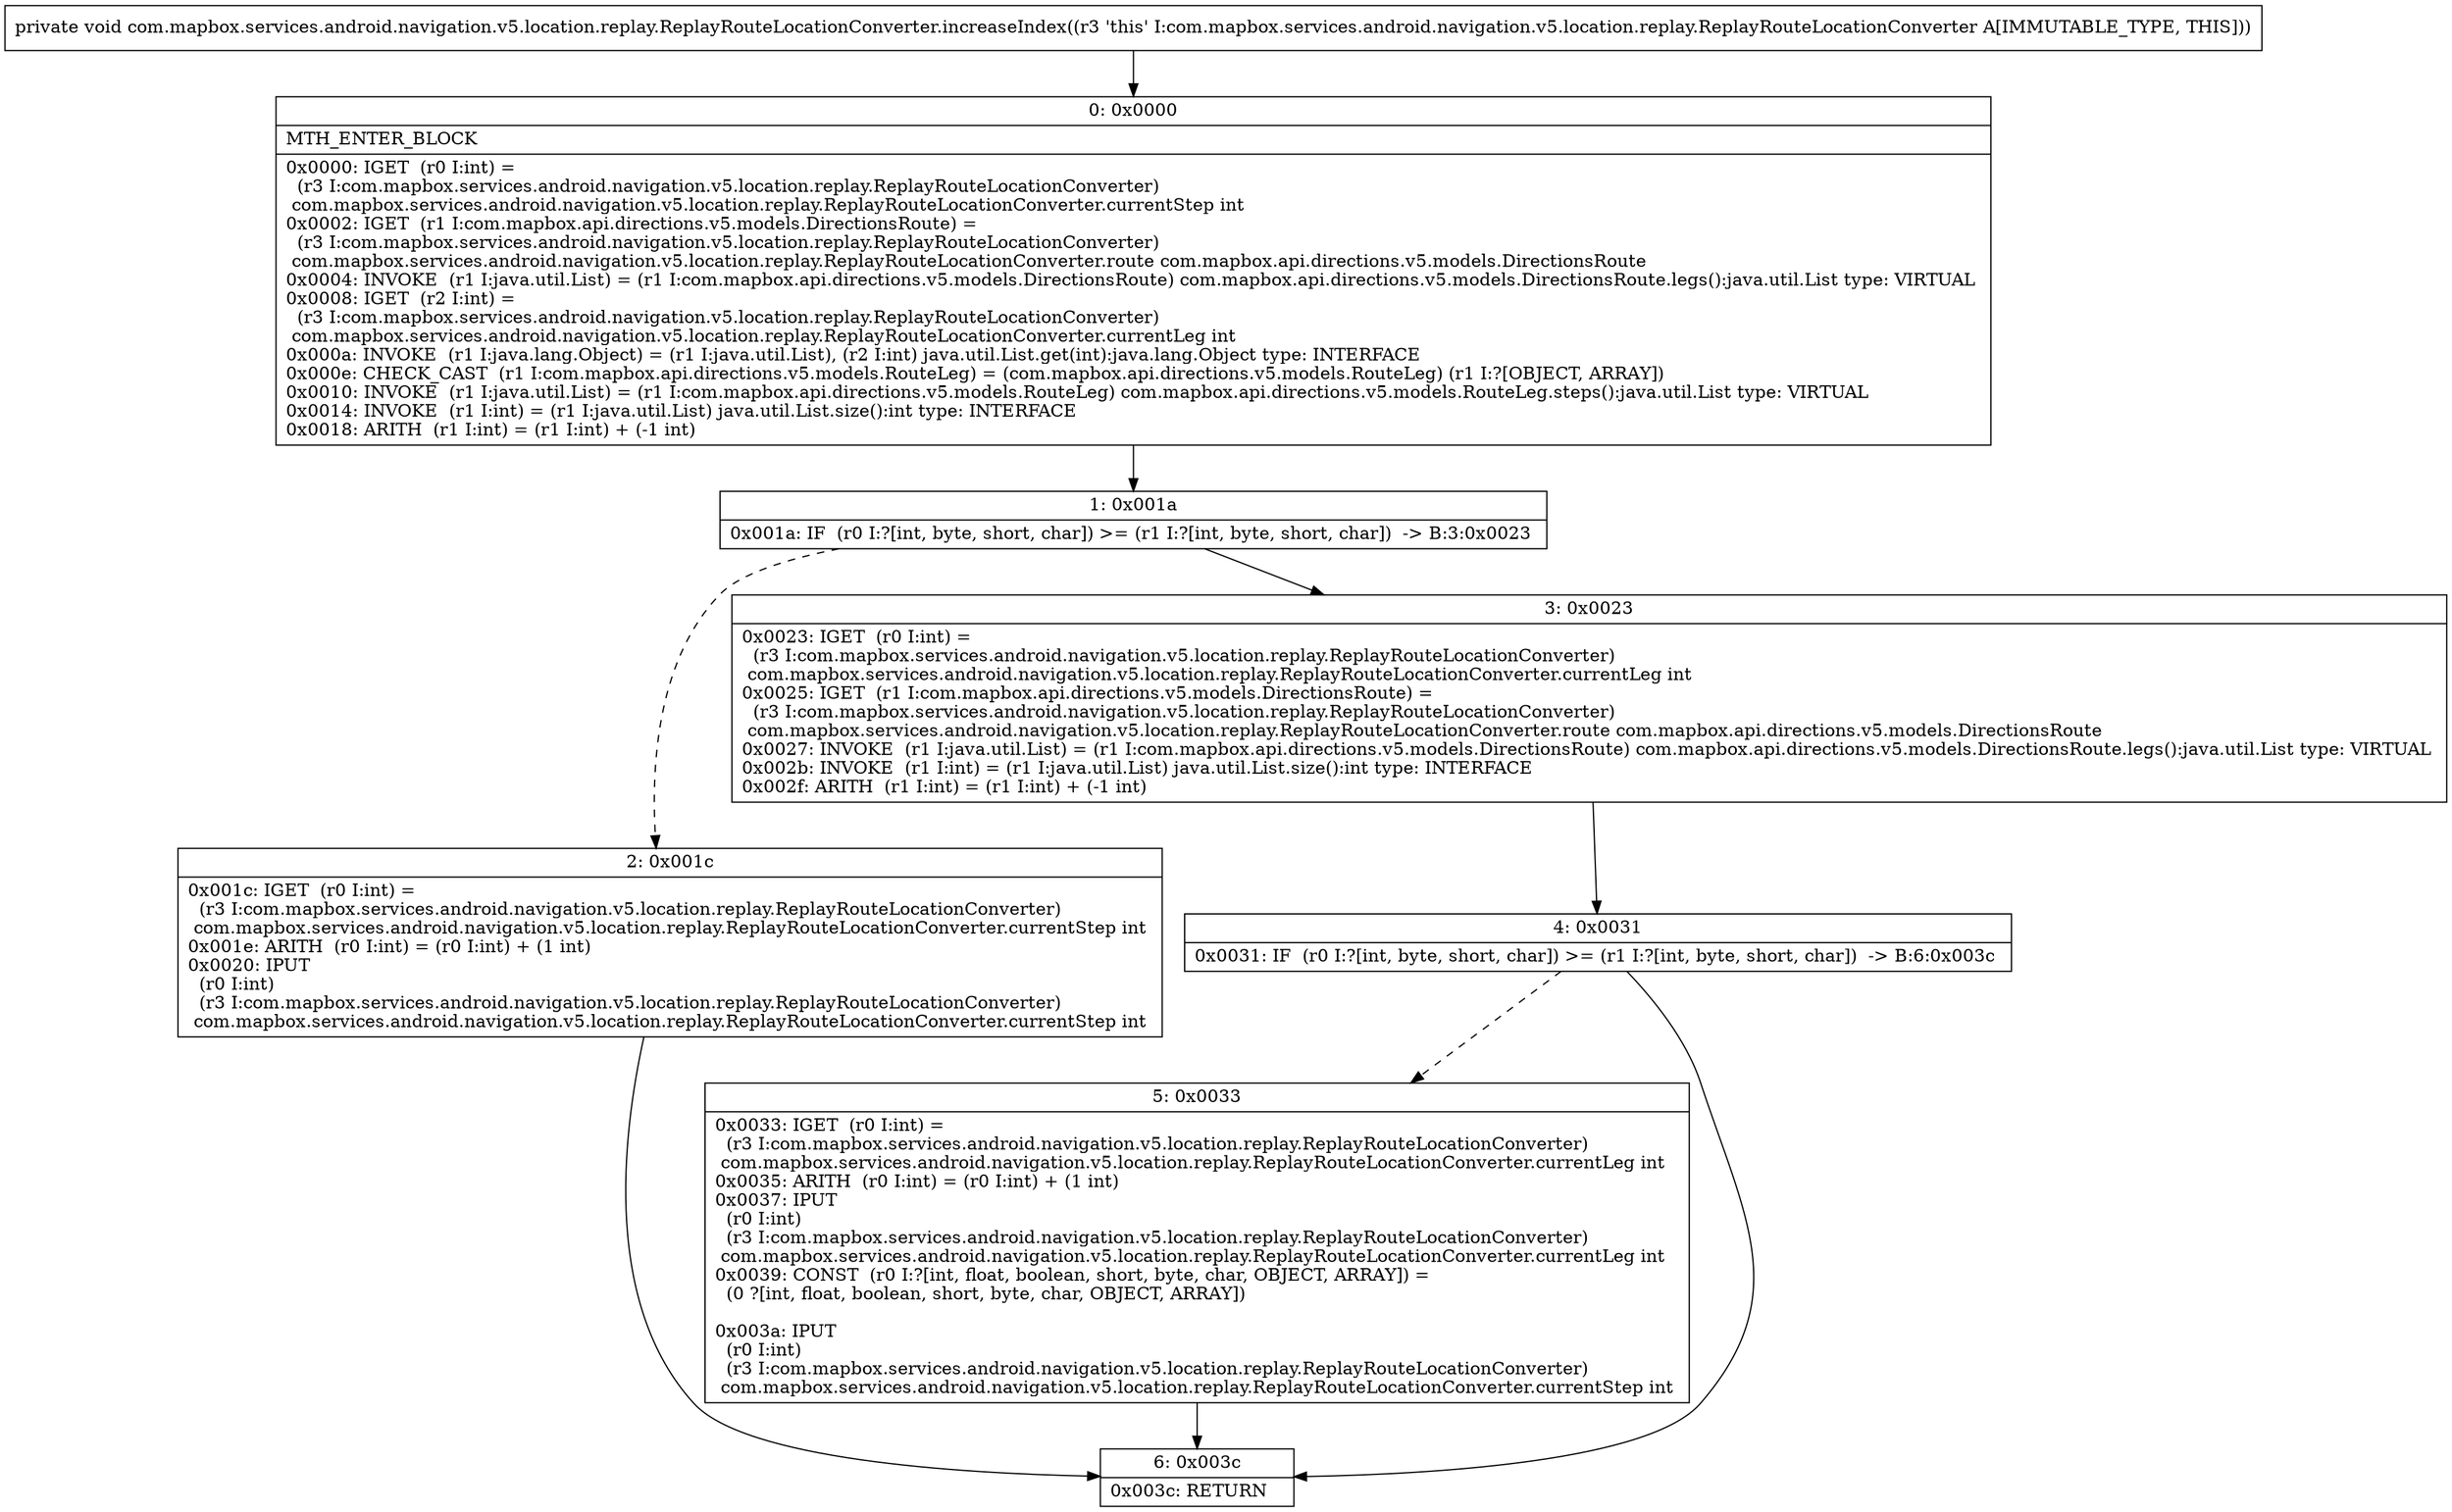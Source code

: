 digraph "CFG forcom.mapbox.services.android.navigation.v5.location.replay.ReplayRouteLocationConverter.increaseIndex()V" {
Node_0 [shape=record,label="{0\:\ 0x0000|MTH_ENTER_BLOCK\l|0x0000: IGET  (r0 I:int) = \l  (r3 I:com.mapbox.services.android.navigation.v5.location.replay.ReplayRouteLocationConverter)\l com.mapbox.services.android.navigation.v5.location.replay.ReplayRouteLocationConverter.currentStep int \l0x0002: IGET  (r1 I:com.mapbox.api.directions.v5.models.DirectionsRoute) = \l  (r3 I:com.mapbox.services.android.navigation.v5.location.replay.ReplayRouteLocationConverter)\l com.mapbox.services.android.navigation.v5.location.replay.ReplayRouteLocationConverter.route com.mapbox.api.directions.v5.models.DirectionsRoute \l0x0004: INVOKE  (r1 I:java.util.List) = (r1 I:com.mapbox.api.directions.v5.models.DirectionsRoute) com.mapbox.api.directions.v5.models.DirectionsRoute.legs():java.util.List type: VIRTUAL \l0x0008: IGET  (r2 I:int) = \l  (r3 I:com.mapbox.services.android.navigation.v5.location.replay.ReplayRouteLocationConverter)\l com.mapbox.services.android.navigation.v5.location.replay.ReplayRouteLocationConverter.currentLeg int \l0x000a: INVOKE  (r1 I:java.lang.Object) = (r1 I:java.util.List), (r2 I:int) java.util.List.get(int):java.lang.Object type: INTERFACE \l0x000e: CHECK_CAST  (r1 I:com.mapbox.api.directions.v5.models.RouteLeg) = (com.mapbox.api.directions.v5.models.RouteLeg) (r1 I:?[OBJECT, ARRAY]) \l0x0010: INVOKE  (r1 I:java.util.List) = (r1 I:com.mapbox.api.directions.v5.models.RouteLeg) com.mapbox.api.directions.v5.models.RouteLeg.steps():java.util.List type: VIRTUAL \l0x0014: INVOKE  (r1 I:int) = (r1 I:java.util.List) java.util.List.size():int type: INTERFACE \l0x0018: ARITH  (r1 I:int) = (r1 I:int) + (\-1 int) \l}"];
Node_1 [shape=record,label="{1\:\ 0x001a|0x001a: IF  (r0 I:?[int, byte, short, char]) \>= (r1 I:?[int, byte, short, char])  \-\> B:3:0x0023 \l}"];
Node_2 [shape=record,label="{2\:\ 0x001c|0x001c: IGET  (r0 I:int) = \l  (r3 I:com.mapbox.services.android.navigation.v5.location.replay.ReplayRouteLocationConverter)\l com.mapbox.services.android.navigation.v5.location.replay.ReplayRouteLocationConverter.currentStep int \l0x001e: ARITH  (r0 I:int) = (r0 I:int) + (1 int) \l0x0020: IPUT  \l  (r0 I:int)\l  (r3 I:com.mapbox.services.android.navigation.v5.location.replay.ReplayRouteLocationConverter)\l com.mapbox.services.android.navigation.v5.location.replay.ReplayRouteLocationConverter.currentStep int \l}"];
Node_3 [shape=record,label="{3\:\ 0x0023|0x0023: IGET  (r0 I:int) = \l  (r3 I:com.mapbox.services.android.navigation.v5.location.replay.ReplayRouteLocationConverter)\l com.mapbox.services.android.navigation.v5.location.replay.ReplayRouteLocationConverter.currentLeg int \l0x0025: IGET  (r1 I:com.mapbox.api.directions.v5.models.DirectionsRoute) = \l  (r3 I:com.mapbox.services.android.navigation.v5.location.replay.ReplayRouteLocationConverter)\l com.mapbox.services.android.navigation.v5.location.replay.ReplayRouteLocationConverter.route com.mapbox.api.directions.v5.models.DirectionsRoute \l0x0027: INVOKE  (r1 I:java.util.List) = (r1 I:com.mapbox.api.directions.v5.models.DirectionsRoute) com.mapbox.api.directions.v5.models.DirectionsRoute.legs():java.util.List type: VIRTUAL \l0x002b: INVOKE  (r1 I:int) = (r1 I:java.util.List) java.util.List.size():int type: INTERFACE \l0x002f: ARITH  (r1 I:int) = (r1 I:int) + (\-1 int) \l}"];
Node_4 [shape=record,label="{4\:\ 0x0031|0x0031: IF  (r0 I:?[int, byte, short, char]) \>= (r1 I:?[int, byte, short, char])  \-\> B:6:0x003c \l}"];
Node_5 [shape=record,label="{5\:\ 0x0033|0x0033: IGET  (r0 I:int) = \l  (r3 I:com.mapbox.services.android.navigation.v5.location.replay.ReplayRouteLocationConverter)\l com.mapbox.services.android.navigation.v5.location.replay.ReplayRouteLocationConverter.currentLeg int \l0x0035: ARITH  (r0 I:int) = (r0 I:int) + (1 int) \l0x0037: IPUT  \l  (r0 I:int)\l  (r3 I:com.mapbox.services.android.navigation.v5.location.replay.ReplayRouteLocationConverter)\l com.mapbox.services.android.navigation.v5.location.replay.ReplayRouteLocationConverter.currentLeg int \l0x0039: CONST  (r0 I:?[int, float, boolean, short, byte, char, OBJECT, ARRAY]) = \l  (0 ?[int, float, boolean, short, byte, char, OBJECT, ARRAY])\l \l0x003a: IPUT  \l  (r0 I:int)\l  (r3 I:com.mapbox.services.android.navigation.v5.location.replay.ReplayRouteLocationConverter)\l com.mapbox.services.android.navigation.v5.location.replay.ReplayRouteLocationConverter.currentStep int \l}"];
Node_6 [shape=record,label="{6\:\ 0x003c|0x003c: RETURN   \l}"];
MethodNode[shape=record,label="{private void com.mapbox.services.android.navigation.v5.location.replay.ReplayRouteLocationConverter.increaseIndex((r3 'this' I:com.mapbox.services.android.navigation.v5.location.replay.ReplayRouteLocationConverter A[IMMUTABLE_TYPE, THIS])) }"];
MethodNode -> Node_0;
Node_0 -> Node_1;
Node_1 -> Node_2[style=dashed];
Node_1 -> Node_3;
Node_2 -> Node_6;
Node_3 -> Node_4;
Node_4 -> Node_5[style=dashed];
Node_4 -> Node_6;
Node_5 -> Node_6;
}

